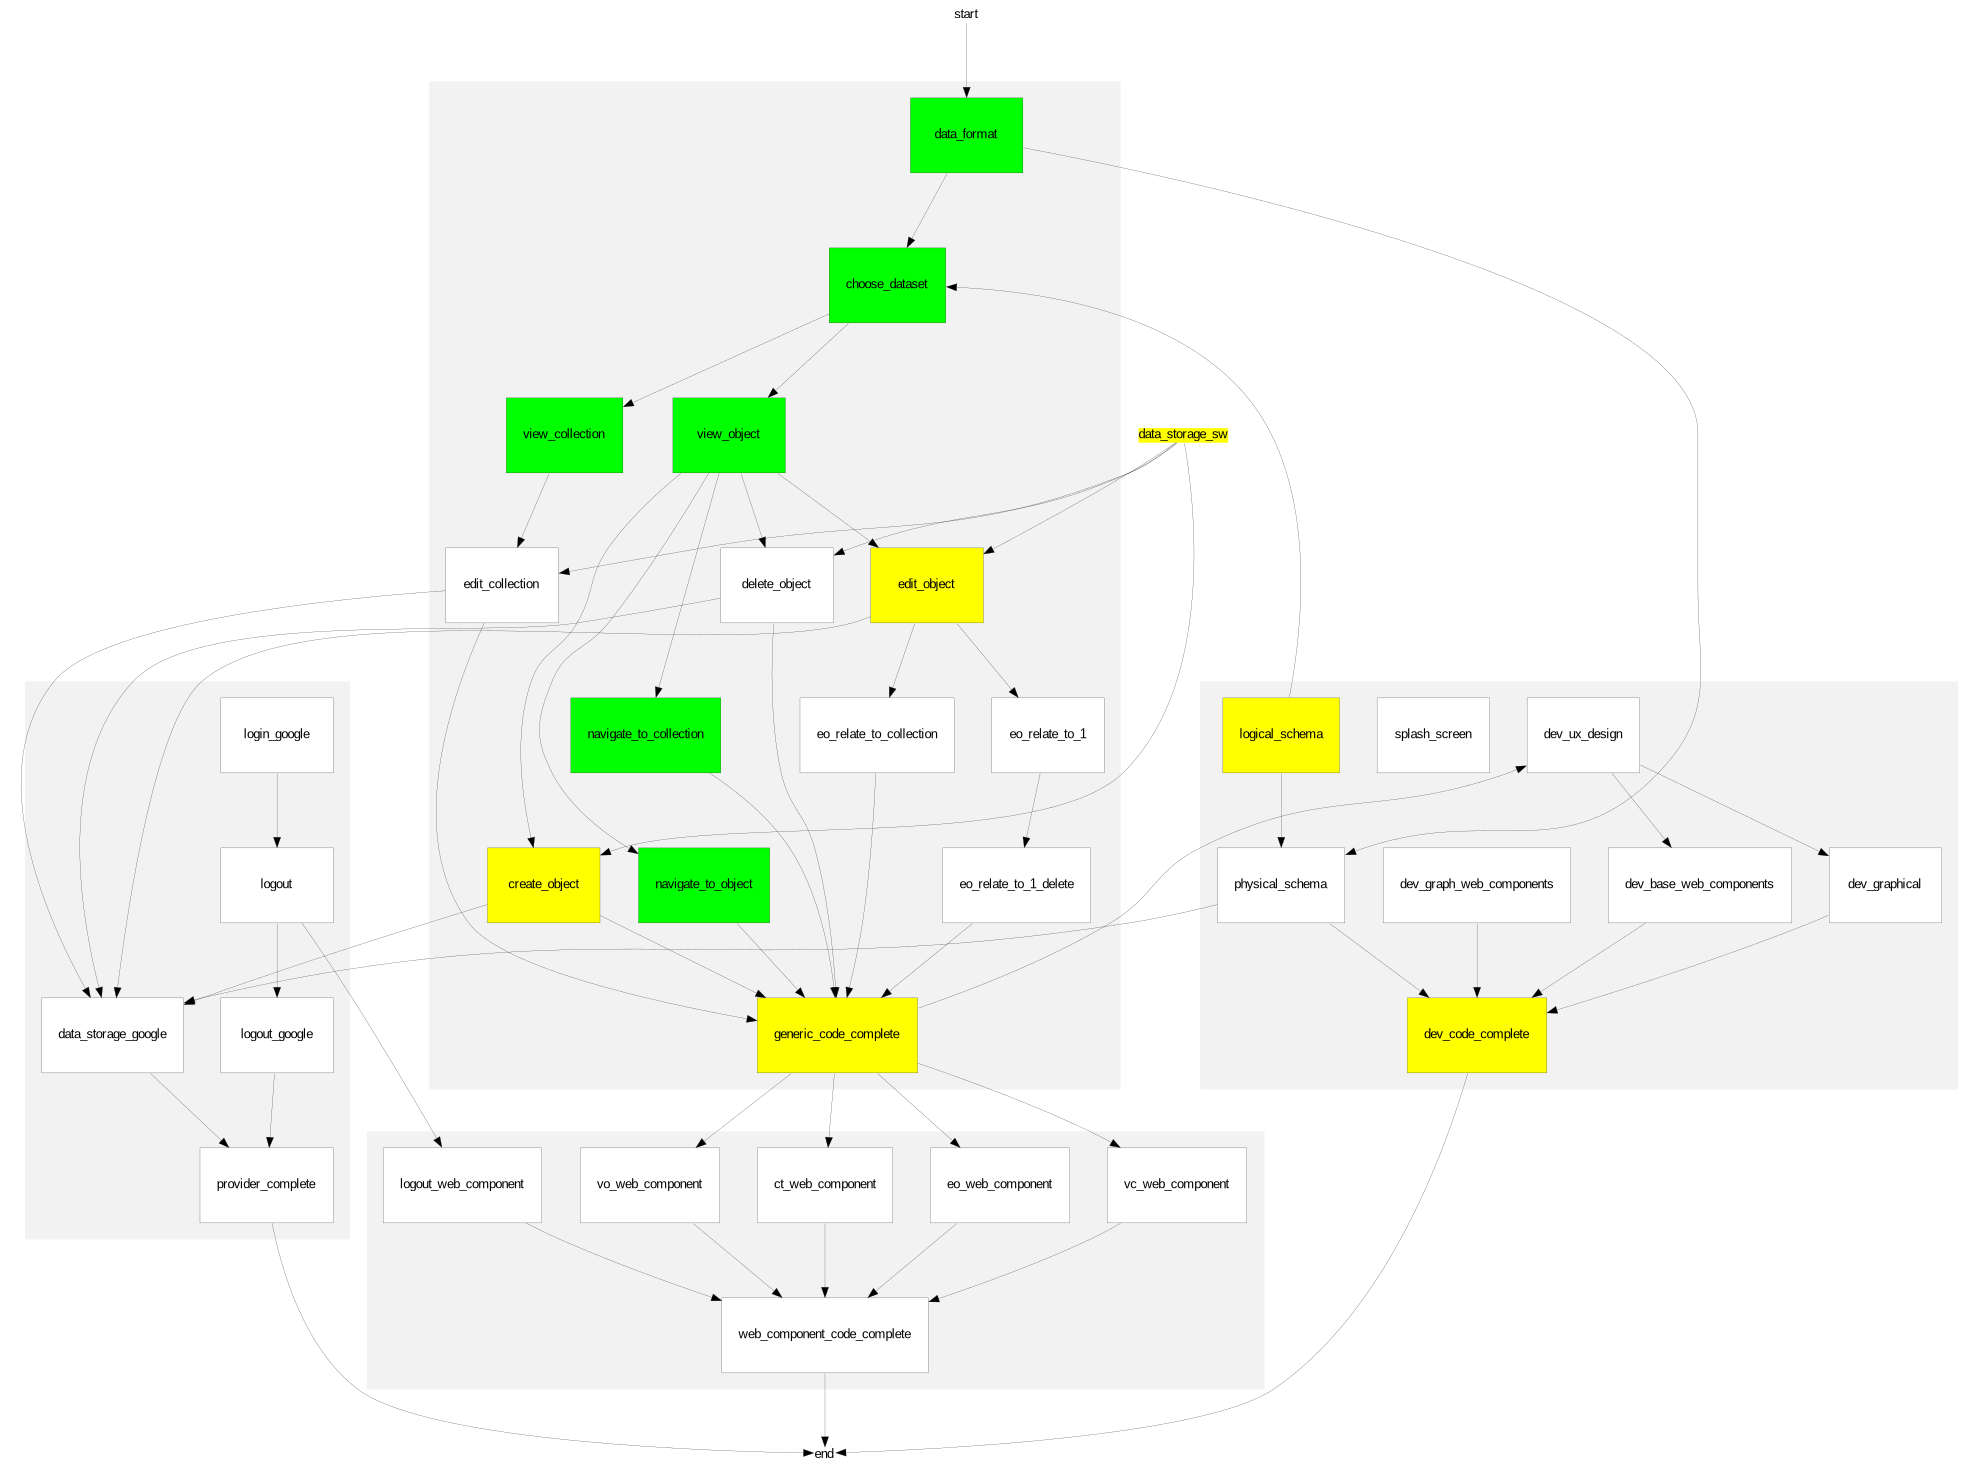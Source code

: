 digraph G {

    penwidth=0.1
    node [ fontsize=6; fontname=arial; penwidth=0.1; shape=box; style=filled; fillcolor=white; ]
    edge [ penwidth=0.1; arrowsize=0.5 ]

    subgraph dev_tooling {

        node [ shape=plain ]
        data_storage_sw [ fillcolor=yellow; margin=0.1; ]
        start
        end
    }

    subgraph cluster_generic {
        color=white; style=filled; fillcolor=grey95
        data_format [ fillcolor=lime ]
        choose_dataset [ fillcolor=lime ]
        view_object [ fillcolor=lime ]
        navigate_to_object [ fillcolor=lime ]
        navigate_to_collection [ fillcolor=lime ]
        view_collection [ fillcolor=lime ]
        create_object [ fillcolor=yellow ]
        edit_object [ fillcolor=yellow ]
            eo_relate_to_1
            eo_relate_to_collection
            eo_relate_to_1_delete
        edit_collection
        delete_object
        generic_code_complete [ fillcolor=yellow ]
    }

    subgraph cluster_provider {
        color=white; style=filled; fillcolor=grey95
        data_storage_google
        login_google
        logout
        logout_google
        provider_complete
    }

    subgraph cluster_webcomponent_bridge {
        color=white; style=filled; fillcolor=grey95
        ct_web_component
        vo_web_component
        vc_web_component
        eo_web_component
        logout_web_component
        web_component_code_complete
    }

    subgraph cluster_dev_ots {
        color=white; style=filled; fillcolor=grey95
        physical_schema
        logical_schema [ fillcolor=yellow ]
        splash_screen
        dev_ux_design
        dev_base_web_components
        dev_graph_web_components
        dev_graphical
        dev_code_complete [ fillcolor=yellow ]
    }

    start -> data_format

    logical_schema -> choose_dataset
    data_format -> choose_dataset -> view_object
    choose_dataset -> view_collection -> edit_collection -> generic_code_complete
    view_object -> navigate_to_object -> generic_code_complete
    view_object -> navigate_to_collection -> generic_code_complete
    view_object -> create_object -> generic_code_complete
    view_object -> delete_object  -> generic_code_complete
    view_object -> edit_object
    edit_object -> eo_relate_to_1 -> eo_relate_to_1_delete  -> generic_code_complete
    edit_object -> eo_relate_to_collection  -> generic_code_complete

    data_storage_sw -> edit_object -> data_storage_google
    data_storage_sw -> edit_collection -> data_storage_google
    data_storage_sw -> delete_object -> data_storage_google
    data_storage_sw -> create_object -> data_storage_google

    generic_code_complete -> ct_web_component -> web_component_code_complete
    generic_code_complete -> vo_web_component -> web_component_code_complete
    generic_code_complete -> vc_web_component -> web_component_code_complete
    generic_code_complete -> eo_web_component -> web_component_code_complete
    logout -> logout_web_component -> web_component_code_complete -> end

    data_format -> physical_schema
    logical_schema -> physical_schema -> dev_code_complete
    generic_code_complete -> dev_ux_design
    dev_ux_design -> dev_base_web_components -> dev_code_complete
    dev_ux_design -> dev_graphical -> dev_code_complete
    dev_graph_web_components -> dev_code_complete
    dev_code_complete -> end

    data_storage_google -> provider_complete

    physical_schema -> data_storage_google

    login_google -> logout -> logout_google -> provider_complete

    provider_complete -> end
}